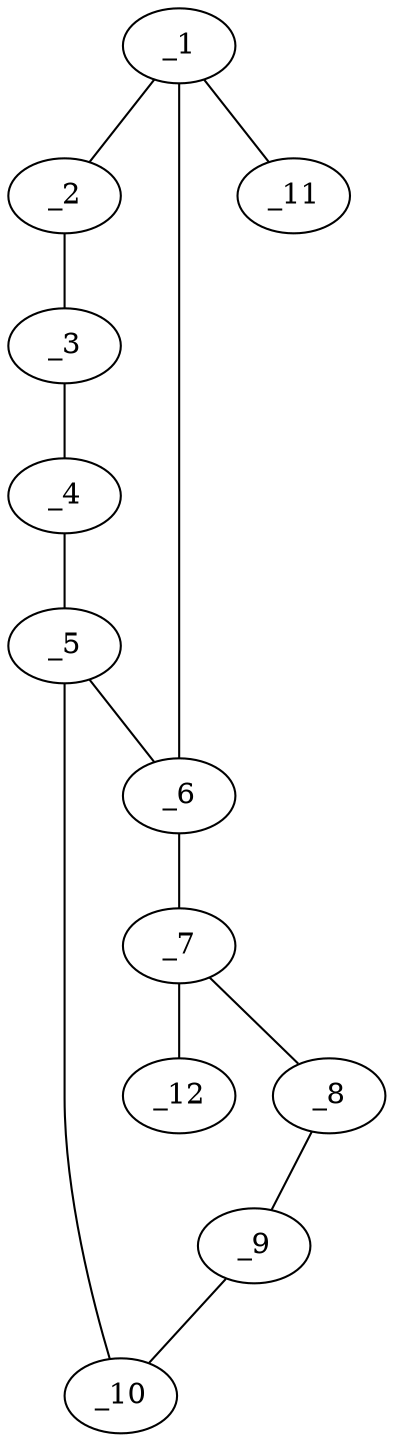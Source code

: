 graph molid601362 {
	_1	 [charge=0,
		chem=1,
		symbol="C  ",
		x="4.5981",
		y="-0.5"];
	_2	 [charge=0,
		chem=1,
		symbol="C  ",
		x="5.4641",
		y=0];
	_1 -- _2	 [valence=1];
	_6	 [charge=0,
		chem=1,
		symbol="C  ",
		x="3.7321",
		y=0];
	_1 -- _6	 [valence=2];
	_11	 [charge=0,
		chem=7,
		symbol="Cl ",
		x="4.5981",
		y="-1.5"];
	_1 -- _11	 [valence=1];
	_3	 [charge=0,
		chem=1,
		symbol="C  ",
		x="5.4641",
		y=1];
	_2 -- _3	 [valence=2];
	_4	 [charge=0,
		chem=1,
		symbol="C  ",
		x="4.5981",
		y="1.5"];
	_3 -- _4	 [valence=1];
	_5	 [charge=0,
		chem=1,
		symbol="C  ",
		x="3.7321",
		y=1];
	_4 -- _5	 [valence=2];
	_5 -- _6	 [valence=1];
	_10	 [charge=0,
		chem=4,
		symbol="N  ",
		x="2.866",
		y="1.5"];
	_5 -- _10	 [valence=1];
	_7	 [charge=0,
		chem=1,
		symbol="C  ",
		x="2.866",
		y="-0.5"];
	_6 -- _7	 [valence=1];
	_8	 [charge=0,
		chem=4,
		symbol="N  ",
		x=2,
		y=0];
	_7 -- _8	 [valence=2];
	_12	 [charge=0,
		chem=2,
		symbol="O  ",
		x="2.866",
		y="-1.5"];
	_7 -- _12	 [valence=1];
	_9	 [charge=0,
		chem=1,
		symbol="C  ",
		x=2,
		y=1];
	_8 -- _9	 [valence=1];
	_9 -- _10	 [valence=2];
}
